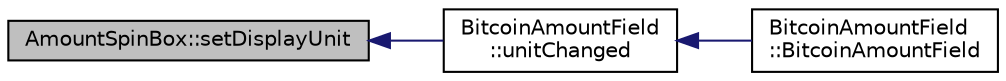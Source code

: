 digraph "AmountSpinBox::setDisplayUnit"
{
  edge [fontname="Helvetica",fontsize="10",labelfontname="Helvetica",labelfontsize="10"];
  node [fontname="Helvetica",fontsize="10",shape=record];
  rankdir="LR";
  Node58 [label="AmountSpinBox::setDisplayUnit",height=0.2,width=0.4,color="black", fillcolor="grey75", style="filled", fontcolor="black"];
  Node58 -> Node59 [dir="back",color="midnightblue",fontsize="10",style="solid",fontname="Helvetica"];
  Node59 [label="BitcoinAmountField\l::unitChanged",height=0.2,width=0.4,color="black", fillcolor="white", style="filled",URL="$class_bitcoin_amount_field.html#a5cee72f97d1a77da3514197aaf2ea6c5"];
  Node59 -> Node60 [dir="back",color="midnightblue",fontsize="10",style="solid",fontname="Helvetica"];
  Node60 [label="BitcoinAmountField\l::BitcoinAmountField",height=0.2,width=0.4,color="black", fillcolor="white", style="filled",URL="$class_bitcoin_amount_field.html#a94510575103488c6f2319aada366aca5"];
}
